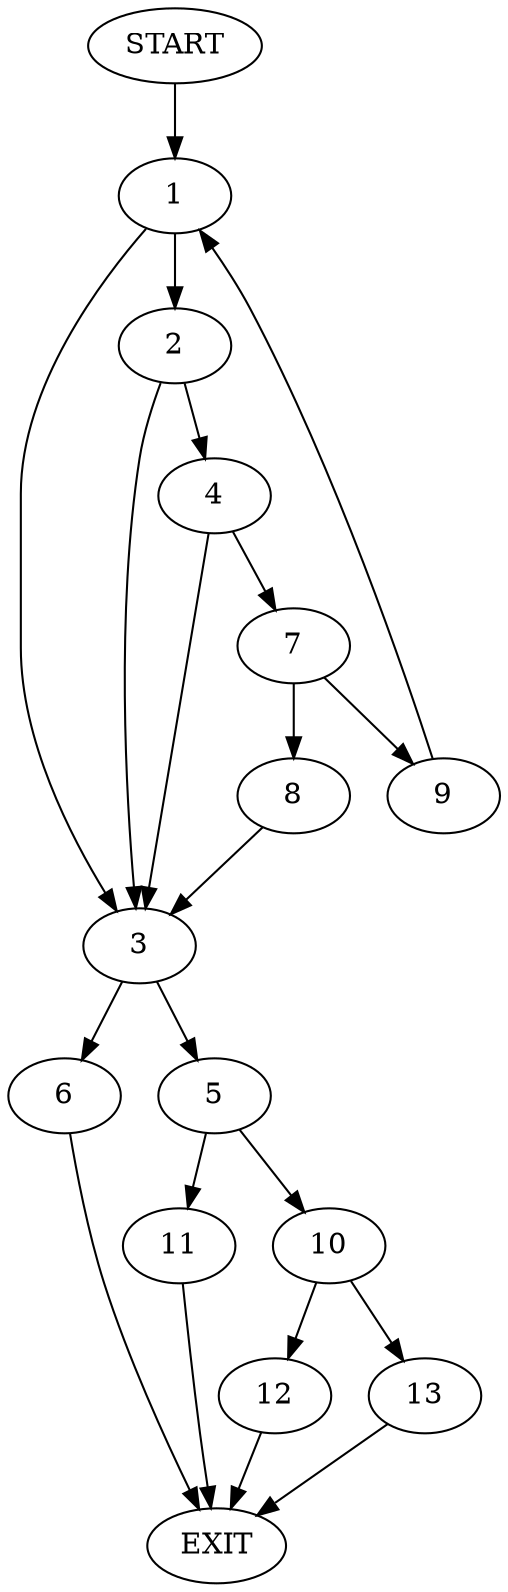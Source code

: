 digraph {
0 [label="START"]
14 [label="EXIT"]
0 -> 1
1 -> 2
1 -> 3
2 -> 4
2 -> 3
3 -> 5
3 -> 6
4 -> 7
4 -> 3
7 -> 8
7 -> 9
8 -> 3
9 -> 1
5 -> 10
5 -> 11
6 -> 14
11 -> 14
10 -> 12
10 -> 13
13 -> 14
12 -> 14
}
